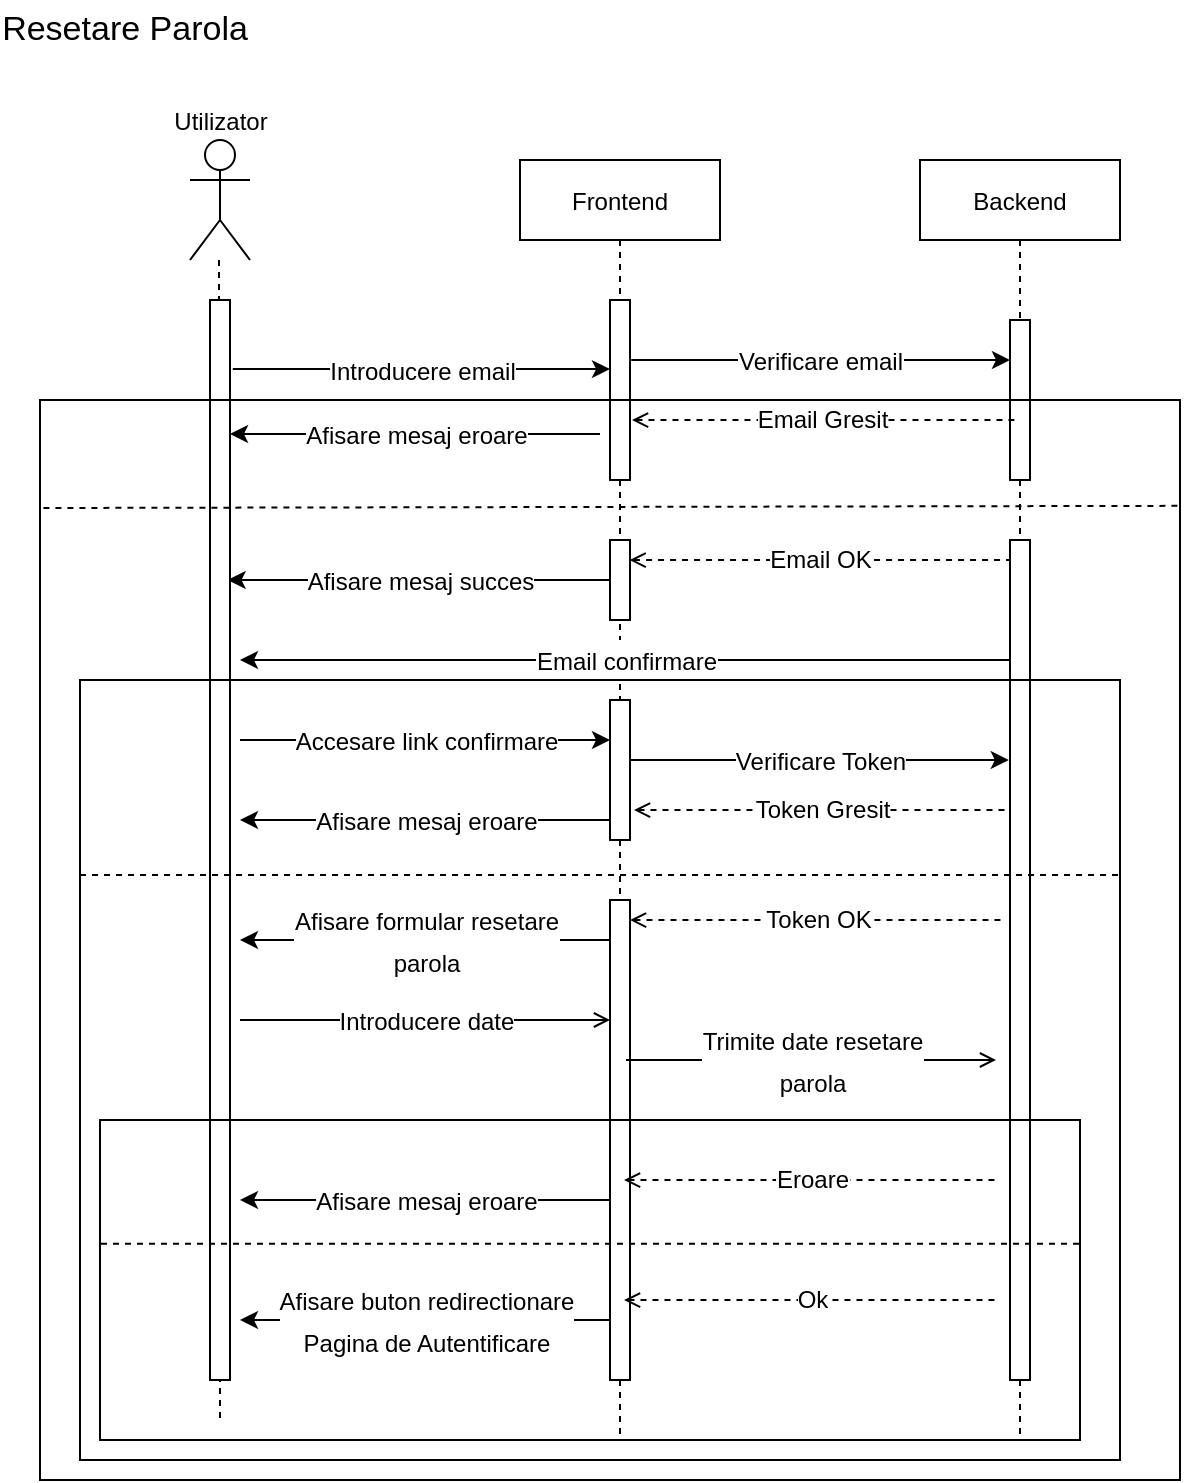 <mxfile version="20.8.3" type="device"><diagram id="kgpKYQtTHZ0yAKxKKP6v" name="Page-1"><mxGraphModel dx="1500" dy="773" grid="1" gridSize="10" guides="1" tooltips="1" connect="1" arrows="1" fold="1" page="1" pageScale="1" pageWidth="850" pageHeight="1100" math="0" shadow="0"><root><mxCell id="0"/><mxCell id="1" parent="0"/><mxCell id="3nuBFxr9cyL0pnOWT2aG-1" value="Frontend" style="shape=umlLifeline;perimeter=lifelinePerimeter;container=1;collapsible=0;recursiveResize=0;rounded=0;shadow=0;strokeWidth=1;" parent="1" vertex="1"><mxGeometry x="280" y="80" width="100" height="640" as="geometry"/></mxCell><mxCell id="3nuBFxr9cyL0pnOWT2aG-2" value="" style="points=[];perimeter=orthogonalPerimeter;rounded=0;shadow=0;strokeWidth=1;" parent="3nuBFxr9cyL0pnOWT2aG-1" vertex="1"><mxGeometry x="45" y="70" width="10" height="90" as="geometry"/></mxCell><mxCell id="Pljv256Py7G8XOiGxoVD-26" value="" style="points=[];perimeter=orthogonalPerimeter;rounded=0;shadow=0;strokeWidth=1;" vertex="1" parent="3nuBFxr9cyL0pnOWT2aG-1"><mxGeometry x="45" y="190" width="10" height="40" as="geometry"/></mxCell><mxCell id="Pljv256Py7G8XOiGxoVD-27" value="&lt;span style=&quot;font-size: 12px;&quot;&gt;Verificare Token&lt;/span&gt;" style="endArrow=classic;html=1;rounded=0;fontSize=17;exitX=1.06;exitY=0.146;exitDx=0;exitDy=0;exitPerimeter=0;" edge="1" parent="3nuBFxr9cyL0pnOWT2aG-1"><mxGeometry width="50" height="50" relative="1" as="geometry"><mxPoint x="55.0" y="300" as="sourcePoint"/><mxPoint x="244.4" y="300" as="targetPoint"/></mxGeometry></mxCell><mxCell id="Pljv256Py7G8XOiGxoVD-17" value="Email OK" style="endArrow=none;dashed=1;html=1;rounded=0;fontSize=12;entryX=0.1;entryY=0.321;entryDx=0;entryDy=0;entryPerimeter=0;startArrow=open;startFill=0;exitX=0.98;exitY=0.323;exitDx=0;exitDy=0;exitPerimeter=0;" edge="1" parent="3nuBFxr9cyL0pnOWT2aG-1"><mxGeometry width="50" height="50" relative="1" as="geometry"><mxPoint x="54.8" y="200.01" as="sourcePoint"/><mxPoint x="246" y="200" as="targetPoint"/></mxGeometry></mxCell><mxCell id="Pljv256Py7G8XOiGxoVD-19" value="&lt;span style=&quot;font-size: 12px;&quot;&gt;Afisare mesaj succes&lt;/span&gt;" style="endArrow=classic;html=1;rounded=0;fontSize=17;entryX=1.06;entryY=0.382;entryDx=0;entryDy=0;entryPerimeter=0;exitX=0.18;exitY=0.382;exitDx=0;exitDy=0;exitPerimeter=0;" edge="1" parent="3nuBFxr9cyL0pnOWT2aG-1"><mxGeometry width="50" height="50" relative="1" as="geometry"><mxPoint x="45.0" y="210.0" as="sourcePoint"/><mxPoint x="-146.2" y="210.0" as="targetPoint"/></mxGeometry></mxCell><mxCell id="Pljv256Py7G8XOiGxoVD-31" value="" style="points=[];perimeter=orthogonalPerimeter;rounded=0;shadow=0;strokeWidth=1;" vertex="1" parent="3nuBFxr9cyL0pnOWT2aG-1"><mxGeometry x="45" y="270" width="10" height="70" as="geometry"/></mxCell><mxCell id="Pljv256Py7G8XOiGxoVD-25" value="&lt;font style=&quot;font-size: 12px;&quot;&gt;Accesare link confirmare&lt;/font&gt;" style="endArrow=classic;html=1;rounded=0;fontSize=17;exitX=1.06;exitY=0.146;exitDx=0;exitDy=0;exitPerimeter=0;" edge="1" parent="3nuBFxr9cyL0pnOWT2aG-1"><mxGeometry width="50" height="50" relative="1" as="geometry"><mxPoint x="-140.0" y="290" as="sourcePoint"/><mxPoint x="45" y="290" as="targetPoint"/></mxGeometry></mxCell><mxCell id="Pljv256Py7G8XOiGxoVD-38" value="&lt;font style=&quot;font-size: 12px;&quot;&gt;Afisare mesaj eroare&lt;/font&gt;" style="endArrow=classic;html=1;rounded=0;fontSize=17;" edge="1" parent="3nuBFxr9cyL0pnOWT2aG-1"><mxGeometry width="50" height="50" relative="1" as="geometry"><mxPoint x="45" y="330" as="sourcePoint"/><mxPoint x="-140" y="330" as="targetPoint"/></mxGeometry></mxCell><mxCell id="Pljv256Py7G8XOiGxoVD-39" value="" style="points=[];perimeter=orthogonalPerimeter;rounded=0;shadow=0;strokeWidth=1;" vertex="1" parent="3nuBFxr9cyL0pnOWT2aG-1"><mxGeometry x="45" y="370" width="10" height="240" as="geometry"/></mxCell><mxCell id="Pljv256Py7G8XOiGxoVD-40" value="Token OK" style="endArrow=none;dashed=1;html=1;rounded=0;fontSize=12;startArrow=open;startFill=0;exitX=0.5;exitY=0.556;exitDx=0;exitDy=0;exitPerimeter=0;" edge="1" parent="3nuBFxr9cyL0pnOWT2aG-1"><mxGeometry x="0.005" width="50" height="50" relative="1" as="geometry"><mxPoint x="55" y="380.04" as="sourcePoint"/><mxPoint x="242" y="380" as="targetPoint"/><mxPoint as="offset"/></mxGeometry></mxCell><mxCell id="Pljv256Py7G8XOiGxoVD-41" value="&lt;font style=&quot;font-size: 12px;&quot;&gt;Afisare formular resetare&lt;br&gt;parola&lt;br&gt;&lt;/font&gt;" style="endArrow=classic;html=1;rounded=0;fontSize=17;" edge="1" parent="3nuBFxr9cyL0pnOWT2aG-1"><mxGeometry width="50" height="50" relative="1" as="geometry"><mxPoint x="45" y="390" as="sourcePoint"/><mxPoint x="-140" y="390" as="targetPoint"/></mxGeometry></mxCell><mxCell id="Pljv256Py7G8XOiGxoVD-42" value="&lt;font style=&quot;font-size: 12px;&quot;&gt;Introducere date&lt;br&gt;&lt;/font&gt;" style="endArrow=none;html=1;rounded=0;fontSize=17;startArrow=open;startFill=0;endFill=0;" edge="1" parent="3nuBFxr9cyL0pnOWT2aG-1"><mxGeometry width="50" height="50" relative="1" as="geometry"><mxPoint x="45" y="430" as="sourcePoint"/><mxPoint x="-140" y="430" as="targetPoint"/></mxGeometry></mxCell><mxCell id="Pljv256Py7G8XOiGxoVD-48" value="&lt;font style=&quot;font-size: 12px;&quot;&gt;Afisare mesaj eroare&lt;/font&gt;" style="endArrow=classic;html=1;rounded=0;fontSize=17;" edge="1" parent="3nuBFxr9cyL0pnOWT2aG-1"><mxGeometry width="50" height="50" relative="1" as="geometry"><mxPoint x="45" y="520" as="sourcePoint"/><mxPoint x="-140" y="520" as="targetPoint"/></mxGeometry></mxCell><mxCell id="Pljv256Py7G8XOiGxoVD-49" value="&lt;font style=&quot;font-size: 12px;&quot;&gt;Afisare buton redirectionare&lt;br&gt;Pagina de Autentificare&lt;br&gt;&lt;/font&gt;" style="endArrow=classic;html=1;rounded=0;fontSize=17;" edge="1" parent="3nuBFxr9cyL0pnOWT2aG-1"><mxGeometry width="50" height="50" relative="1" as="geometry"><mxPoint x="45" y="580" as="sourcePoint"/><mxPoint x="-140" y="580" as="targetPoint"/></mxGeometry></mxCell><mxCell id="3nuBFxr9cyL0pnOWT2aG-5" value="Backend" style="shape=umlLifeline;perimeter=lifelinePerimeter;container=1;collapsible=0;recursiveResize=0;rounded=0;shadow=0;strokeWidth=1;" parent="1" vertex="1"><mxGeometry x="480" y="80" width="100" height="640" as="geometry"/></mxCell><mxCell id="3nuBFxr9cyL0pnOWT2aG-6" value="" style="points=[];perimeter=orthogonalPerimeter;rounded=0;shadow=0;strokeWidth=1;" parent="3nuBFxr9cyL0pnOWT2aG-5" vertex="1"><mxGeometry x="45" y="80" width="10" height="80" as="geometry"/></mxCell><mxCell id="Pljv256Py7G8XOiGxoVD-16" value="&lt;span style=&quot;font-size: 12px;&quot;&gt;Verificare email&lt;/span&gt;" style="endArrow=classic;html=1;rounded=0;fontSize=17;exitX=1.06;exitY=0.146;exitDx=0;exitDy=0;exitPerimeter=0;" edge="1" parent="3nuBFxr9cyL0pnOWT2aG-5"><mxGeometry width="50" height="50" relative="1" as="geometry"><mxPoint x="-144.4" y="100" as="sourcePoint"/><mxPoint x="45" y="100" as="targetPoint"/></mxGeometry></mxCell><mxCell id="Pljv256Py7G8XOiGxoVD-30" value="" style="points=[];perimeter=orthogonalPerimeter;rounded=0;shadow=0;strokeWidth=1;" vertex="1" parent="3nuBFxr9cyL0pnOWT2aG-5"><mxGeometry x="45" y="190" width="10" height="420" as="geometry"/></mxCell><mxCell id="Pljv256Py7G8XOiGxoVD-8" value="" style="endArrow=none;dashed=1;html=1;rounded=0;" edge="1" parent="1"><mxGeometry width="50" height="50" relative="1" as="geometry"><mxPoint x="129.5" y="130" as="sourcePoint"/><mxPoint x="130" y="710" as="targetPoint"/></mxGeometry></mxCell><mxCell id="Pljv256Py7G8XOiGxoVD-2" value="" style="points=[];perimeter=orthogonalPerimeter;rounded=0;shadow=0;strokeWidth=1;" vertex="1" parent="1"><mxGeometry x="125" y="150" width="10" height="540" as="geometry"/></mxCell><mxCell id="Pljv256Py7G8XOiGxoVD-3" value="Utilizator" style="shape=umlActor;verticalLabelPosition=top;verticalAlign=bottom;html=1;outlineConnect=0;labelPosition=center;align=center;" vertex="1" parent="1"><mxGeometry x="115" y="70" width="30" height="60" as="geometry"/></mxCell><mxCell id="Pljv256Py7G8XOiGxoVD-11" value="Resetare Parola" style="text;html=1;strokeColor=none;fillColor=none;align=center;verticalAlign=middle;whiteSpace=wrap;rounded=0;fontSize=17;" vertex="1" parent="1"><mxGeometry x="20" width="125" height="30" as="geometry"/></mxCell><mxCell id="Pljv256Py7G8XOiGxoVD-12" value="&lt;font style=&quot;font-size: 12px;&quot;&gt;Introducere email&lt;/font&gt;" style="endArrow=classic;html=1;rounded=0;fontSize=17;exitX=1.14;exitY=0.064;exitDx=0;exitDy=0;exitPerimeter=0;" edge="1" parent="1" source="Pljv256Py7G8XOiGxoVD-2" target="3nuBFxr9cyL0pnOWT2aG-2"><mxGeometry width="50" height="50" relative="1" as="geometry"><mxPoint x="136" y="189" as="sourcePoint"/><mxPoint x="450" y="250" as="targetPoint"/></mxGeometry></mxCell><mxCell id="Pljv256Py7G8XOiGxoVD-24" value="&lt;span style=&quot;font-size: 12px;&quot;&gt;Email confirmare&lt;/span&gt;" style="endArrow=classic;html=1;rounded=0;fontSize=17;" edge="1" parent="1"><mxGeometry x="-0.001" width="50" height="50" relative="1" as="geometry"><mxPoint x="525" y="330" as="sourcePoint"/><mxPoint x="140" y="330" as="targetPoint"/><mxPoint as="offset"/></mxGeometry></mxCell><mxCell id="Pljv256Py7G8XOiGxoVD-28" value="Email Gresit" style="endArrow=none;dashed=1;html=1;rounded=0;fontSize=12;entryX=0.1;entryY=0.321;entryDx=0;entryDy=0;entryPerimeter=0;startArrow=open;startFill=0;exitX=0.98;exitY=0.323;exitDx=0;exitDy=0;exitPerimeter=0;" edge="1" parent="1"><mxGeometry width="50" height="50" relative="1" as="geometry"><mxPoint x="336.0" y="210.01" as="sourcePoint"/><mxPoint x="527.2" y="210" as="targetPoint"/></mxGeometry></mxCell><mxCell id="Pljv256Py7G8XOiGxoVD-29" value="&lt;font style=&quot;font-size: 12px;&quot;&gt;Afisare mesaj eroare&lt;/font&gt;" style="endArrow=classic;html=1;rounded=0;fontSize=17;" edge="1" parent="1" target="Pljv256Py7G8XOiGxoVD-2"><mxGeometry width="50" height="50" relative="1" as="geometry"><mxPoint x="320" y="217" as="sourcePoint"/><mxPoint x="335" y="187.74" as="targetPoint"/></mxGeometry></mxCell><mxCell id="Pljv256Py7G8XOiGxoVD-32" value="" style="rounded=0;whiteSpace=wrap;html=1;fontSize=12;fillColor=none;" vertex="1" parent="1"><mxGeometry x="40" y="200" width="570" height="540" as="geometry"/></mxCell><mxCell id="Pljv256Py7G8XOiGxoVD-34" value="" style="endArrow=none;dashed=1;html=1;rounded=0;fontSize=12;entryX=0.999;entryY=0.098;entryDx=0;entryDy=0;entryPerimeter=0;exitX=0.003;exitY=0.1;exitDx=0;exitDy=0;exitPerimeter=0;" edge="1" parent="1" source="Pljv256Py7G8XOiGxoVD-32" target="Pljv256Py7G8XOiGxoVD-32"><mxGeometry width="50" height="50" relative="1" as="geometry"><mxPoint x="68.96" y="252.25" as="sourcePoint"/><mxPoint x="588.96" y="252.95" as="targetPoint"/></mxGeometry></mxCell><mxCell id="Pljv256Py7G8XOiGxoVD-37" value="Token Gresit" style="endArrow=none;dashed=1;html=1;rounded=0;fontSize=12;startArrow=open;startFill=0;exitX=0.5;exitY=0.556;exitDx=0;exitDy=0;exitPerimeter=0;" edge="1" parent="1"><mxGeometry x="0.005" width="50" height="50" relative="1" as="geometry"><mxPoint x="337" y="405.04" as="sourcePoint"/><mxPoint x="524" y="405" as="targetPoint"/><mxPoint as="offset"/></mxGeometry></mxCell><mxCell id="Pljv256Py7G8XOiGxoVD-43" value="&lt;font style=&quot;font-size: 12px;&quot;&gt;Trimite date resetare&lt;br&gt;parola&lt;br&gt;&lt;/font&gt;" style="endArrow=none;html=1;rounded=0;fontSize=17;startArrow=open;startFill=0;endFill=0;" edge="1" parent="1"><mxGeometry width="50" height="50" relative="1" as="geometry"><mxPoint x="518" y="530" as="sourcePoint"/><mxPoint x="333" y="530" as="targetPoint"/></mxGeometry></mxCell><mxCell id="Pljv256Py7G8XOiGxoVD-46" value="Eroare" style="endArrow=none;dashed=1;html=1;rounded=0;fontSize=12;startArrow=open;startFill=0;exitX=0.5;exitY=0.556;exitDx=0;exitDy=0;exitPerimeter=0;" edge="1" parent="1"><mxGeometry x="0.005" width="50" height="50" relative="1" as="geometry"><mxPoint x="332" y="590.04" as="sourcePoint"/><mxPoint x="519" y="590" as="targetPoint"/><mxPoint as="offset"/></mxGeometry></mxCell><mxCell id="Pljv256Py7G8XOiGxoVD-47" value="Ok" style="endArrow=none;dashed=1;html=1;rounded=0;fontSize=12;startArrow=open;startFill=0;exitX=0.5;exitY=0.556;exitDx=0;exitDy=0;exitPerimeter=0;" edge="1" parent="1"><mxGeometry x="0.005" width="50" height="50" relative="1" as="geometry"><mxPoint x="332" y="650.04" as="sourcePoint"/><mxPoint x="519" y="650" as="targetPoint"/><mxPoint as="offset"/></mxGeometry></mxCell><mxCell id="Pljv256Py7G8XOiGxoVD-50" value="" style="rounded=0;whiteSpace=wrap;html=1;fontSize=12;fillColor=none;" vertex="1" parent="1"><mxGeometry x="60" y="340" width="520" height="390" as="geometry"/></mxCell><mxCell id="Pljv256Py7G8XOiGxoVD-51" value="" style="endArrow=none;dashed=1;html=1;rounded=0;fontSize=12;entryX=1;entryY=0.25;entryDx=0;entryDy=0;exitX=0;exitY=0.25;exitDx=0;exitDy=0;" edge="1" parent="1" source="Pljv256Py7G8XOiGxoVD-50" target="Pljv256Py7G8XOiGxoVD-50"><mxGeometry width="50" height="50" relative="1" as="geometry"><mxPoint x="51.71" y="264.0" as="sourcePoint"/><mxPoint x="619.43" y="262.92" as="targetPoint"/></mxGeometry></mxCell><mxCell id="Pljv256Py7G8XOiGxoVD-52" value="" style="rounded=0;whiteSpace=wrap;html=1;fontSize=12;fillColor=none;" vertex="1" parent="1"><mxGeometry x="70" y="560" width="490" height="160" as="geometry"/></mxCell><mxCell id="Pljv256Py7G8XOiGxoVD-53" value="" style="endArrow=none;dashed=1;html=1;rounded=0;fontSize=12;entryX=1.001;entryY=0.387;entryDx=0;entryDy=0;exitX=0.001;exitY=0.387;exitDx=0;exitDy=0;entryPerimeter=0;exitPerimeter=0;" edge="1" parent="1" source="Pljv256Py7G8XOiGxoVD-52" target="Pljv256Py7G8XOiGxoVD-52"><mxGeometry width="50" height="50" relative="1" as="geometry"><mxPoint x="70" y="447.5" as="sourcePoint"/><mxPoint x="590" y="447.5" as="targetPoint"/></mxGeometry></mxCell></root></mxGraphModel></diagram></mxfile>